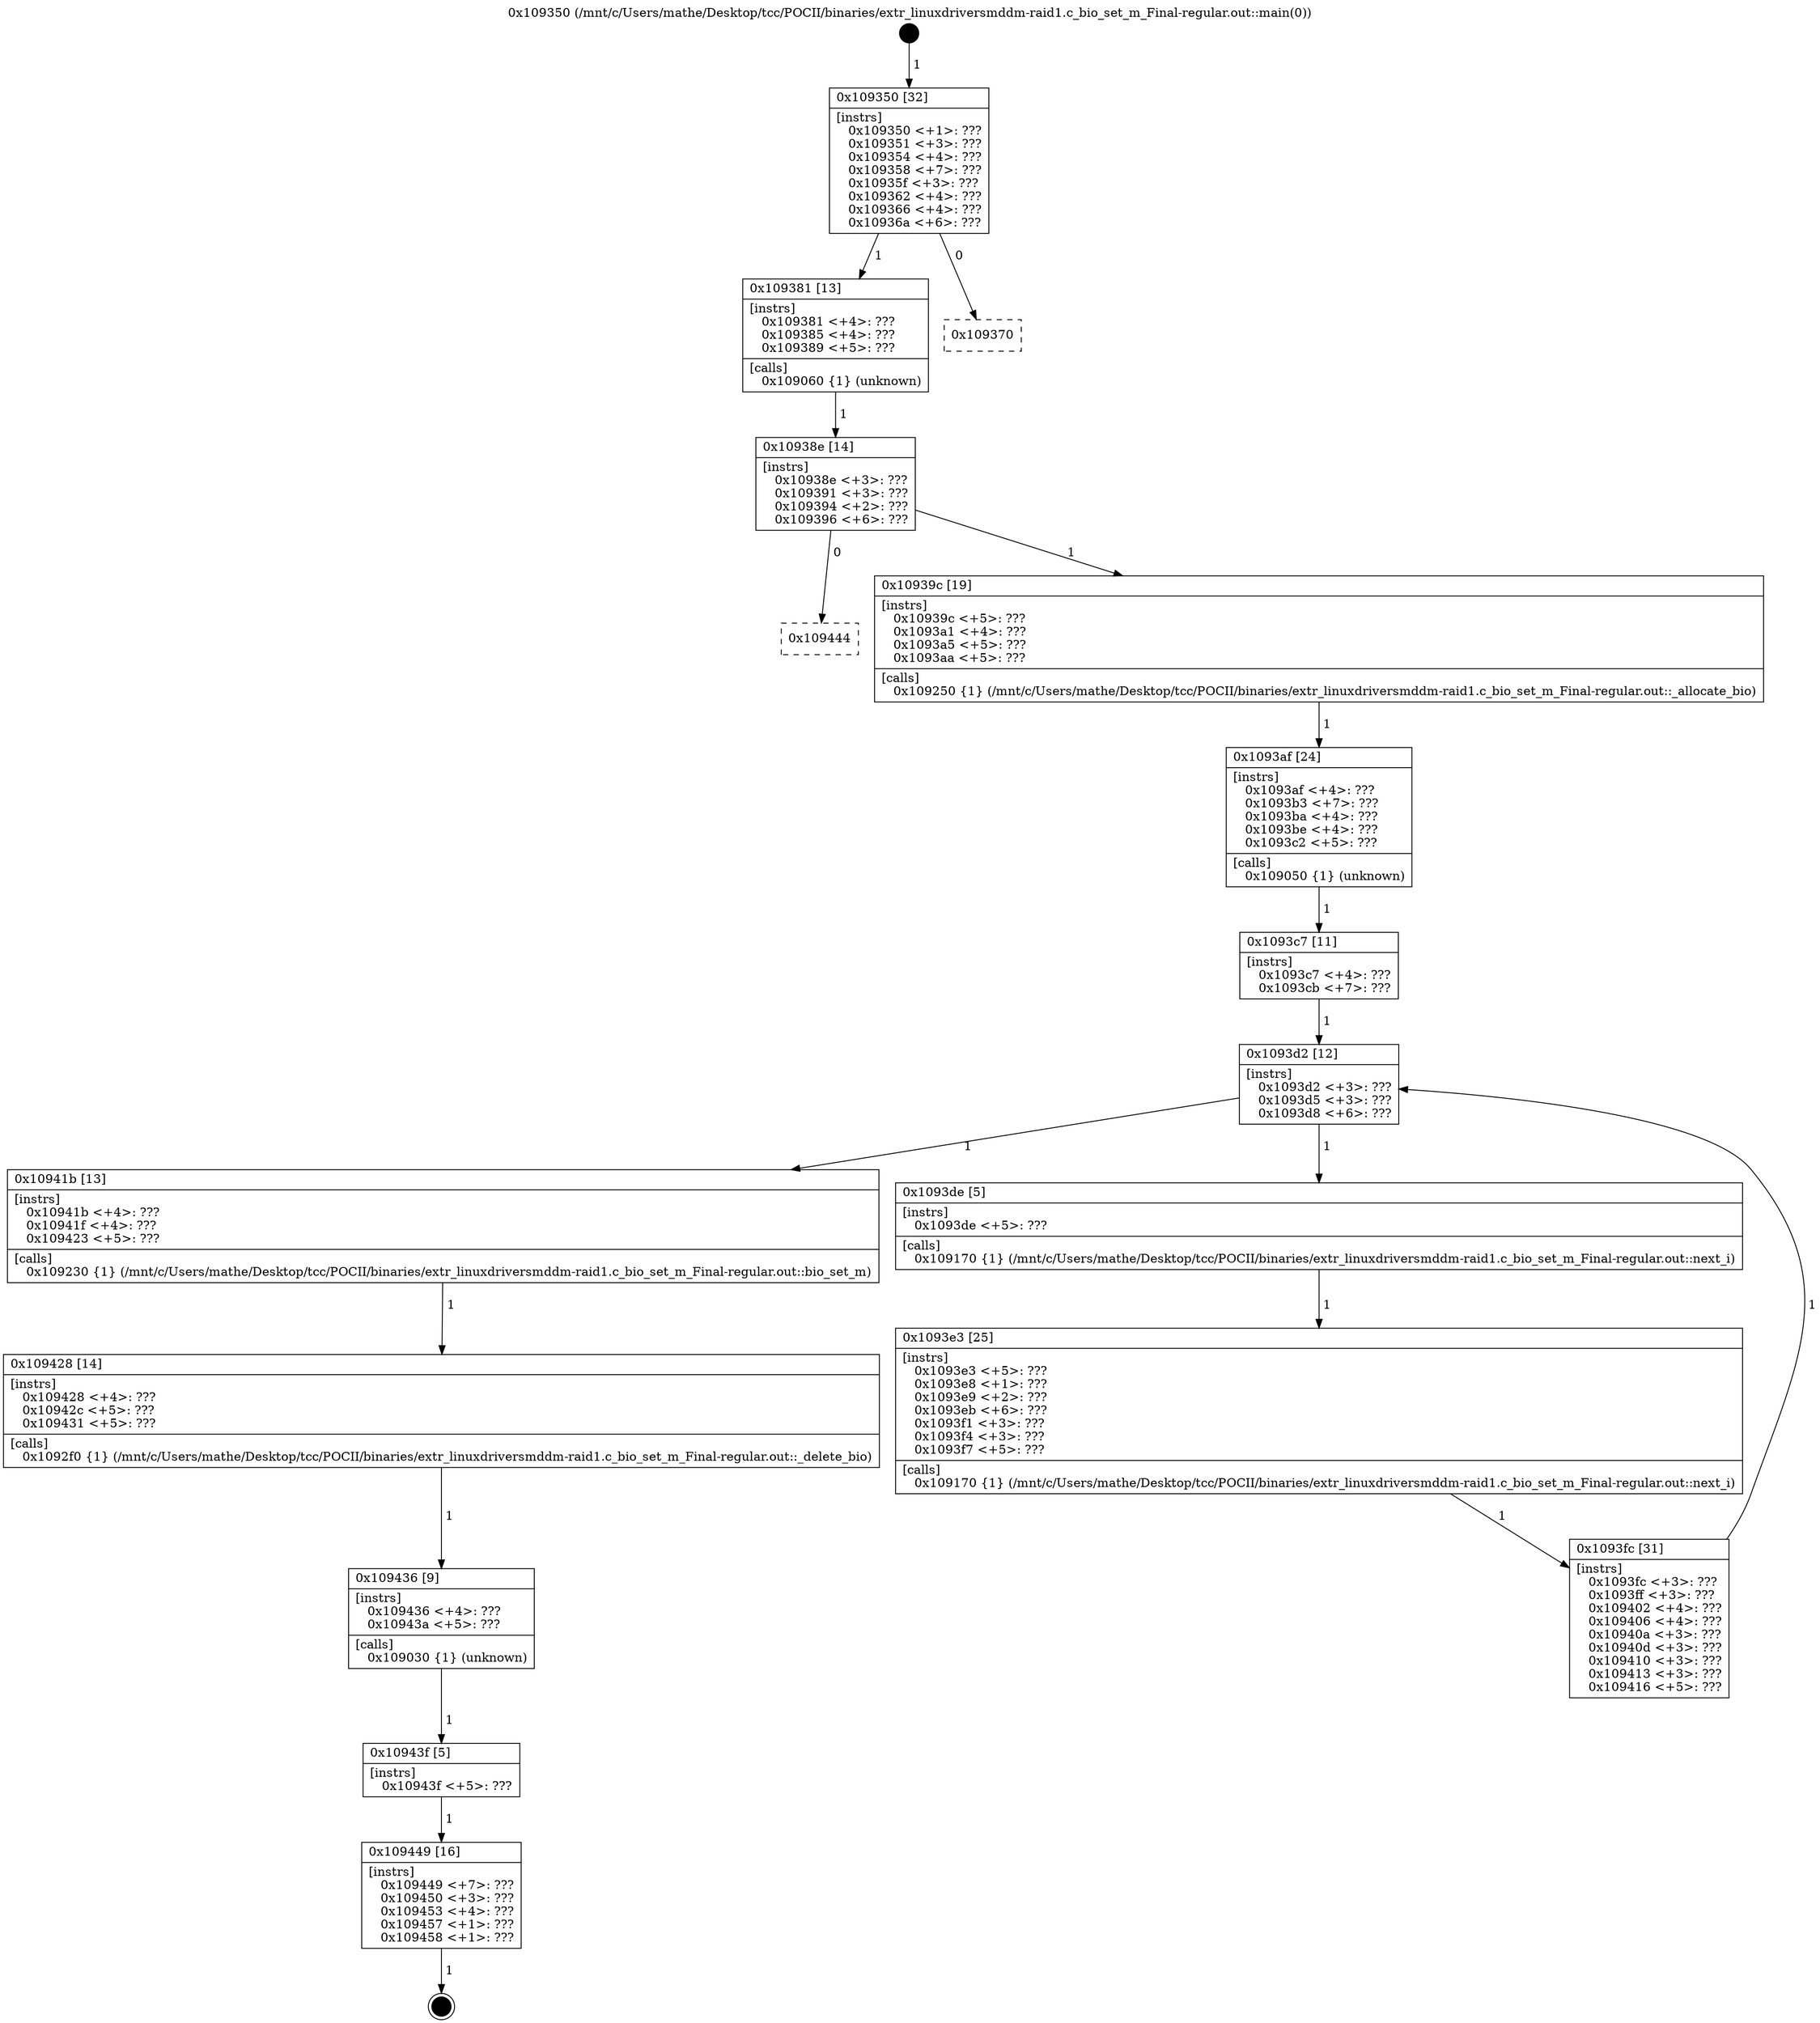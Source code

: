 digraph "0x109350" {
  label = "0x109350 (/mnt/c/Users/mathe/Desktop/tcc/POCII/binaries/extr_linuxdriversmddm-raid1.c_bio_set_m_Final-regular.out::main(0))"
  labelloc = "t"
  node[shape=record]

  Entry [label="",width=0.3,height=0.3,shape=circle,fillcolor=black,style=filled]
  "0x109350" [label="{
     0x109350 [32]\l
     | [instrs]\l
     &nbsp;&nbsp;0x109350 \<+1\>: ???\l
     &nbsp;&nbsp;0x109351 \<+3\>: ???\l
     &nbsp;&nbsp;0x109354 \<+4\>: ???\l
     &nbsp;&nbsp;0x109358 \<+7\>: ???\l
     &nbsp;&nbsp;0x10935f \<+3\>: ???\l
     &nbsp;&nbsp;0x109362 \<+4\>: ???\l
     &nbsp;&nbsp;0x109366 \<+4\>: ???\l
     &nbsp;&nbsp;0x10936a \<+6\>: ???\l
  }"]
  "0x109381" [label="{
     0x109381 [13]\l
     | [instrs]\l
     &nbsp;&nbsp;0x109381 \<+4\>: ???\l
     &nbsp;&nbsp;0x109385 \<+4\>: ???\l
     &nbsp;&nbsp;0x109389 \<+5\>: ???\l
     | [calls]\l
     &nbsp;&nbsp;0x109060 \{1\} (unknown)\l
  }"]
  "0x109370" [label="{
     0x109370\l
  }", style=dashed]
  "0x10938e" [label="{
     0x10938e [14]\l
     | [instrs]\l
     &nbsp;&nbsp;0x10938e \<+3\>: ???\l
     &nbsp;&nbsp;0x109391 \<+3\>: ???\l
     &nbsp;&nbsp;0x109394 \<+2\>: ???\l
     &nbsp;&nbsp;0x109396 \<+6\>: ???\l
  }"]
  "0x109444" [label="{
     0x109444\l
  }", style=dashed]
  "0x10939c" [label="{
     0x10939c [19]\l
     | [instrs]\l
     &nbsp;&nbsp;0x10939c \<+5\>: ???\l
     &nbsp;&nbsp;0x1093a1 \<+4\>: ???\l
     &nbsp;&nbsp;0x1093a5 \<+5\>: ???\l
     &nbsp;&nbsp;0x1093aa \<+5\>: ???\l
     | [calls]\l
     &nbsp;&nbsp;0x109250 \{1\} (/mnt/c/Users/mathe/Desktop/tcc/POCII/binaries/extr_linuxdriversmddm-raid1.c_bio_set_m_Final-regular.out::_allocate_bio)\l
  }"]
  Exit [label="",width=0.3,height=0.3,shape=circle,fillcolor=black,style=filled,peripheries=2]
  "0x1093af" [label="{
     0x1093af [24]\l
     | [instrs]\l
     &nbsp;&nbsp;0x1093af \<+4\>: ???\l
     &nbsp;&nbsp;0x1093b3 \<+7\>: ???\l
     &nbsp;&nbsp;0x1093ba \<+4\>: ???\l
     &nbsp;&nbsp;0x1093be \<+4\>: ???\l
     &nbsp;&nbsp;0x1093c2 \<+5\>: ???\l
     | [calls]\l
     &nbsp;&nbsp;0x109050 \{1\} (unknown)\l
  }"]
  "0x1093d2" [label="{
     0x1093d2 [12]\l
     | [instrs]\l
     &nbsp;&nbsp;0x1093d2 \<+3\>: ???\l
     &nbsp;&nbsp;0x1093d5 \<+3\>: ???\l
     &nbsp;&nbsp;0x1093d8 \<+6\>: ???\l
  }"]
  "0x10941b" [label="{
     0x10941b [13]\l
     | [instrs]\l
     &nbsp;&nbsp;0x10941b \<+4\>: ???\l
     &nbsp;&nbsp;0x10941f \<+4\>: ???\l
     &nbsp;&nbsp;0x109423 \<+5\>: ???\l
     | [calls]\l
     &nbsp;&nbsp;0x109230 \{1\} (/mnt/c/Users/mathe/Desktop/tcc/POCII/binaries/extr_linuxdriversmddm-raid1.c_bio_set_m_Final-regular.out::bio_set_m)\l
  }"]
  "0x1093de" [label="{
     0x1093de [5]\l
     | [instrs]\l
     &nbsp;&nbsp;0x1093de \<+5\>: ???\l
     | [calls]\l
     &nbsp;&nbsp;0x109170 \{1\} (/mnt/c/Users/mathe/Desktop/tcc/POCII/binaries/extr_linuxdriversmddm-raid1.c_bio_set_m_Final-regular.out::next_i)\l
  }"]
  "0x1093e3" [label="{
     0x1093e3 [25]\l
     | [instrs]\l
     &nbsp;&nbsp;0x1093e3 \<+5\>: ???\l
     &nbsp;&nbsp;0x1093e8 \<+1\>: ???\l
     &nbsp;&nbsp;0x1093e9 \<+2\>: ???\l
     &nbsp;&nbsp;0x1093eb \<+6\>: ???\l
     &nbsp;&nbsp;0x1093f1 \<+3\>: ???\l
     &nbsp;&nbsp;0x1093f4 \<+3\>: ???\l
     &nbsp;&nbsp;0x1093f7 \<+5\>: ???\l
     | [calls]\l
     &nbsp;&nbsp;0x109170 \{1\} (/mnt/c/Users/mathe/Desktop/tcc/POCII/binaries/extr_linuxdriversmddm-raid1.c_bio_set_m_Final-regular.out::next_i)\l
  }"]
  "0x1093fc" [label="{
     0x1093fc [31]\l
     | [instrs]\l
     &nbsp;&nbsp;0x1093fc \<+3\>: ???\l
     &nbsp;&nbsp;0x1093ff \<+3\>: ???\l
     &nbsp;&nbsp;0x109402 \<+4\>: ???\l
     &nbsp;&nbsp;0x109406 \<+4\>: ???\l
     &nbsp;&nbsp;0x10940a \<+3\>: ???\l
     &nbsp;&nbsp;0x10940d \<+3\>: ???\l
     &nbsp;&nbsp;0x109410 \<+3\>: ???\l
     &nbsp;&nbsp;0x109413 \<+3\>: ???\l
     &nbsp;&nbsp;0x109416 \<+5\>: ???\l
  }"]
  "0x1093c7" [label="{
     0x1093c7 [11]\l
     | [instrs]\l
     &nbsp;&nbsp;0x1093c7 \<+4\>: ???\l
     &nbsp;&nbsp;0x1093cb \<+7\>: ???\l
  }"]
  "0x109428" [label="{
     0x109428 [14]\l
     | [instrs]\l
     &nbsp;&nbsp;0x109428 \<+4\>: ???\l
     &nbsp;&nbsp;0x10942c \<+5\>: ???\l
     &nbsp;&nbsp;0x109431 \<+5\>: ???\l
     | [calls]\l
     &nbsp;&nbsp;0x1092f0 \{1\} (/mnt/c/Users/mathe/Desktop/tcc/POCII/binaries/extr_linuxdriversmddm-raid1.c_bio_set_m_Final-regular.out::_delete_bio)\l
  }"]
  "0x109436" [label="{
     0x109436 [9]\l
     | [instrs]\l
     &nbsp;&nbsp;0x109436 \<+4\>: ???\l
     &nbsp;&nbsp;0x10943a \<+5\>: ???\l
     | [calls]\l
     &nbsp;&nbsp;0x109030 \{1\} (unknown)\l
  }"]
  "0x10943f" [label="{
     0x10943f [5]\l
     | [instrs]\l
     &nbsp;&nbsp;0x10943f \<+5\>: ???\l
  }"]
  "0x109449" [label="{
     0x109449 [16]\l
     | [instrs]\l
     &nbsp;&nbsp;0x109449 \<+7\>: ???\l
     &nbsp;&nbsp;0x109450 \<+3\>: ???\l
     &nbsp;&nbsp;0x109453 \<+4\>: ???\l
     &nbsp;&nbsp;0x109457 \<+1\>: ???\l
     &nbsp;&nbsp;0x109458 \<+1\>: ???\l
  }"]
  Entry -> "0x109350" [label=" 1"]
  "0x109350" -> "0x109381" [label=" 1"]
  "0x109350" -> "0x109370" [label=" 0"]
  "0x109381" -> "0x10938e" [label=" 1"]
  "0x10938e" -> "0x109444" [label=" 0"]
  "0x10938e" -> "0x10939c" [label=" 1"]
  "0x109449" -> Exit [label=" 1"]
  "0x10939c" -> "0x1093af" [label=" 1"]
  "0x1093af" -> "0x1093c7" [label=" 1"]
  "0x1093d2" -> "0x10941b" [label=" 1"]
  "0x1093d2" -> "0x1093de" [label=" 1"]
  "0x1093de" -> "0x1093e3" [label=" 1"]
  "0x1093e3" -> "0x1093fc" [label=" 1"]
  "0x1093c7" -> "0x1093d2" [label=" 1"]
  "0x1093fc" -> "0x1093d2" [label=" 1"]
  "0x10941b" -> "0x109428" [label=" 1"]
  "0x109428" -> "0x109436" [label=" 1"]
  "0x109436" -> "0x10943f" [label=" 1"]
  "0x10943f" -> "0x109449" [label=" 1"]
}
